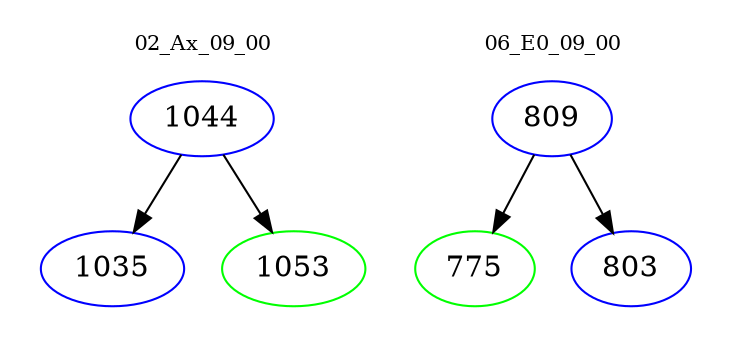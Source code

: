 digraph{
subgraph cluster_0 {
color = white
label = "02_Ax_09_00";
fontsize=10;
T0_1044 [label="1044", color="blue"]
T0_1044 -> T0_1035 [color="black"]
T0_1035 [label="1035", color="blue"]
T0_1044 -> T0_1053 [color="black"]
T0_1053 [label="1053", color="green"]
}
subgraph cluster_1 {
color = white
label = "06_E0_09_00";
fontsize=10;
T1_809 [label="809", color="blue"]
T1_809 -> T1_775 [color="black"]
T1_775 [label="775", color="green"]
T1_809 -> T1_803 [color="black"]
T1_803 [label="803", color="blue"]
}
}
